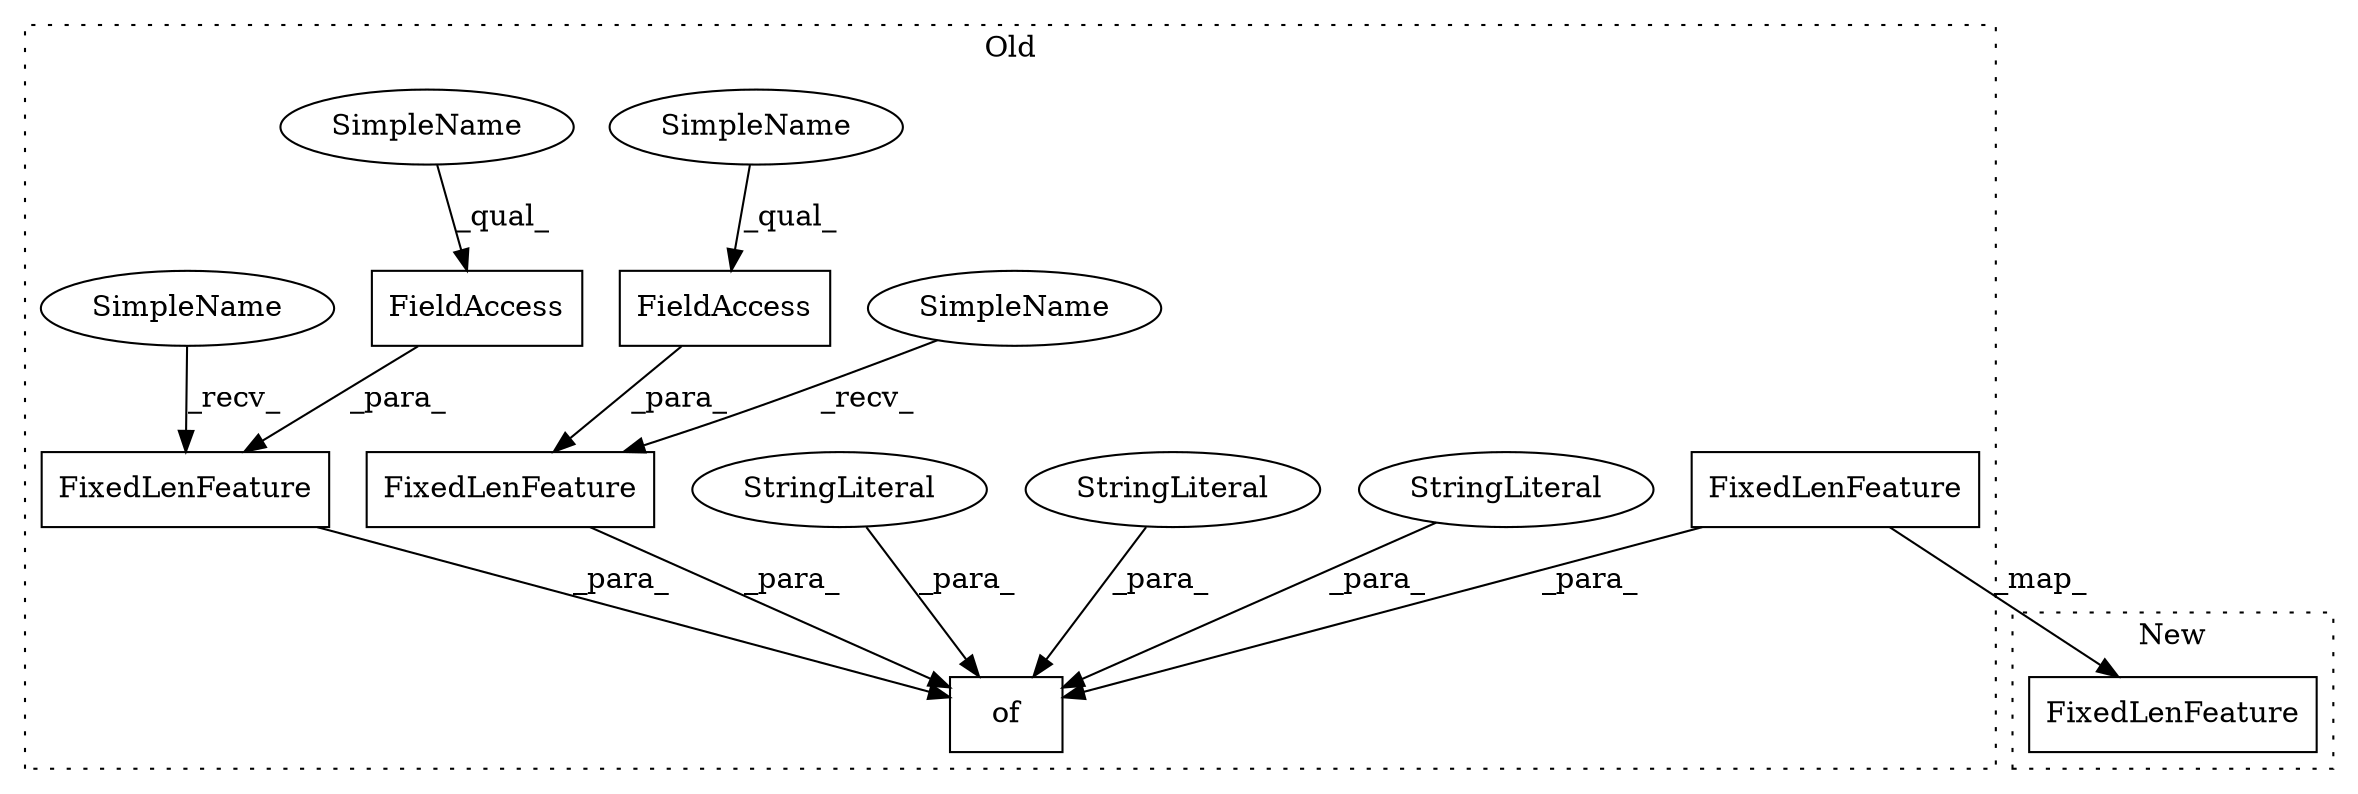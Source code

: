 digraph G {
subgraph cluster0 {
1 [label="FixedLenFeature" a="32" s="2603,2650" l="16,1" shape="box"];
3 [label="of" a="32" s="2352,3081" l="3,1" shape="box"];
4 [label="StringLiteral" a="45" s="3012" l="26" shape="ellipse"];
5 [label="StringLiteral" a="45" s="2462" l="14" shape="ellipse"];
6 [label="FixedLenFeature" a="32" s="2488,2570" l="21,1" shape="box"];
7 [label="FieldAccess" a="22" s="2546" l="17" shape="box"];
8 [label="FixedLenFeature" a="32" s="2682,2730" l="16,1" shape="box"];
9 [label="FieldAccess" a="22" s="2710" l="17" shape="box"];
10 [label="StringLiteral" a="45" s="2872" l="24" shape="ellipse"];
11 [label="SimpleName" a="42" s="2671" l="10" shape="ellipse"];
12 [label="SimpleName" a="42" s="2477" l="10" shape="ellipse"];
13 [label="SimpleName" a="42" s="2710" l="10" shape="ellipse"];
14 [label="SimpleName" a="42" s="2546" l="10" shape="ellipse"];
label = "Old";
style="dotted";
}
subgraph cluster1 {
2 [label="FixedLenFeature" a="32" s="2520,2567" l="16,1" shape="box"];
label = "New";
style="dotted";
}
1 -> 2 [label="_map_"];
1 -> 3 [label="_para_"];
4 -> 3 [label="_para_"];
5 -> 3 [label="_para_"];
6 -> 3 [label="_para_"];
7 -> 6 [label="_para_"];
8 -> 3 [label="_para_"];
9 -> 8 [label="_para_"];
10 -> 3 [label="_para_"];
11 -> 8 [label="_recv_"];
12 -> 6 [label="_recv_"];
13 -> 9 [label="_qual_"];
14 -> 7 [label="_qual_"];
}